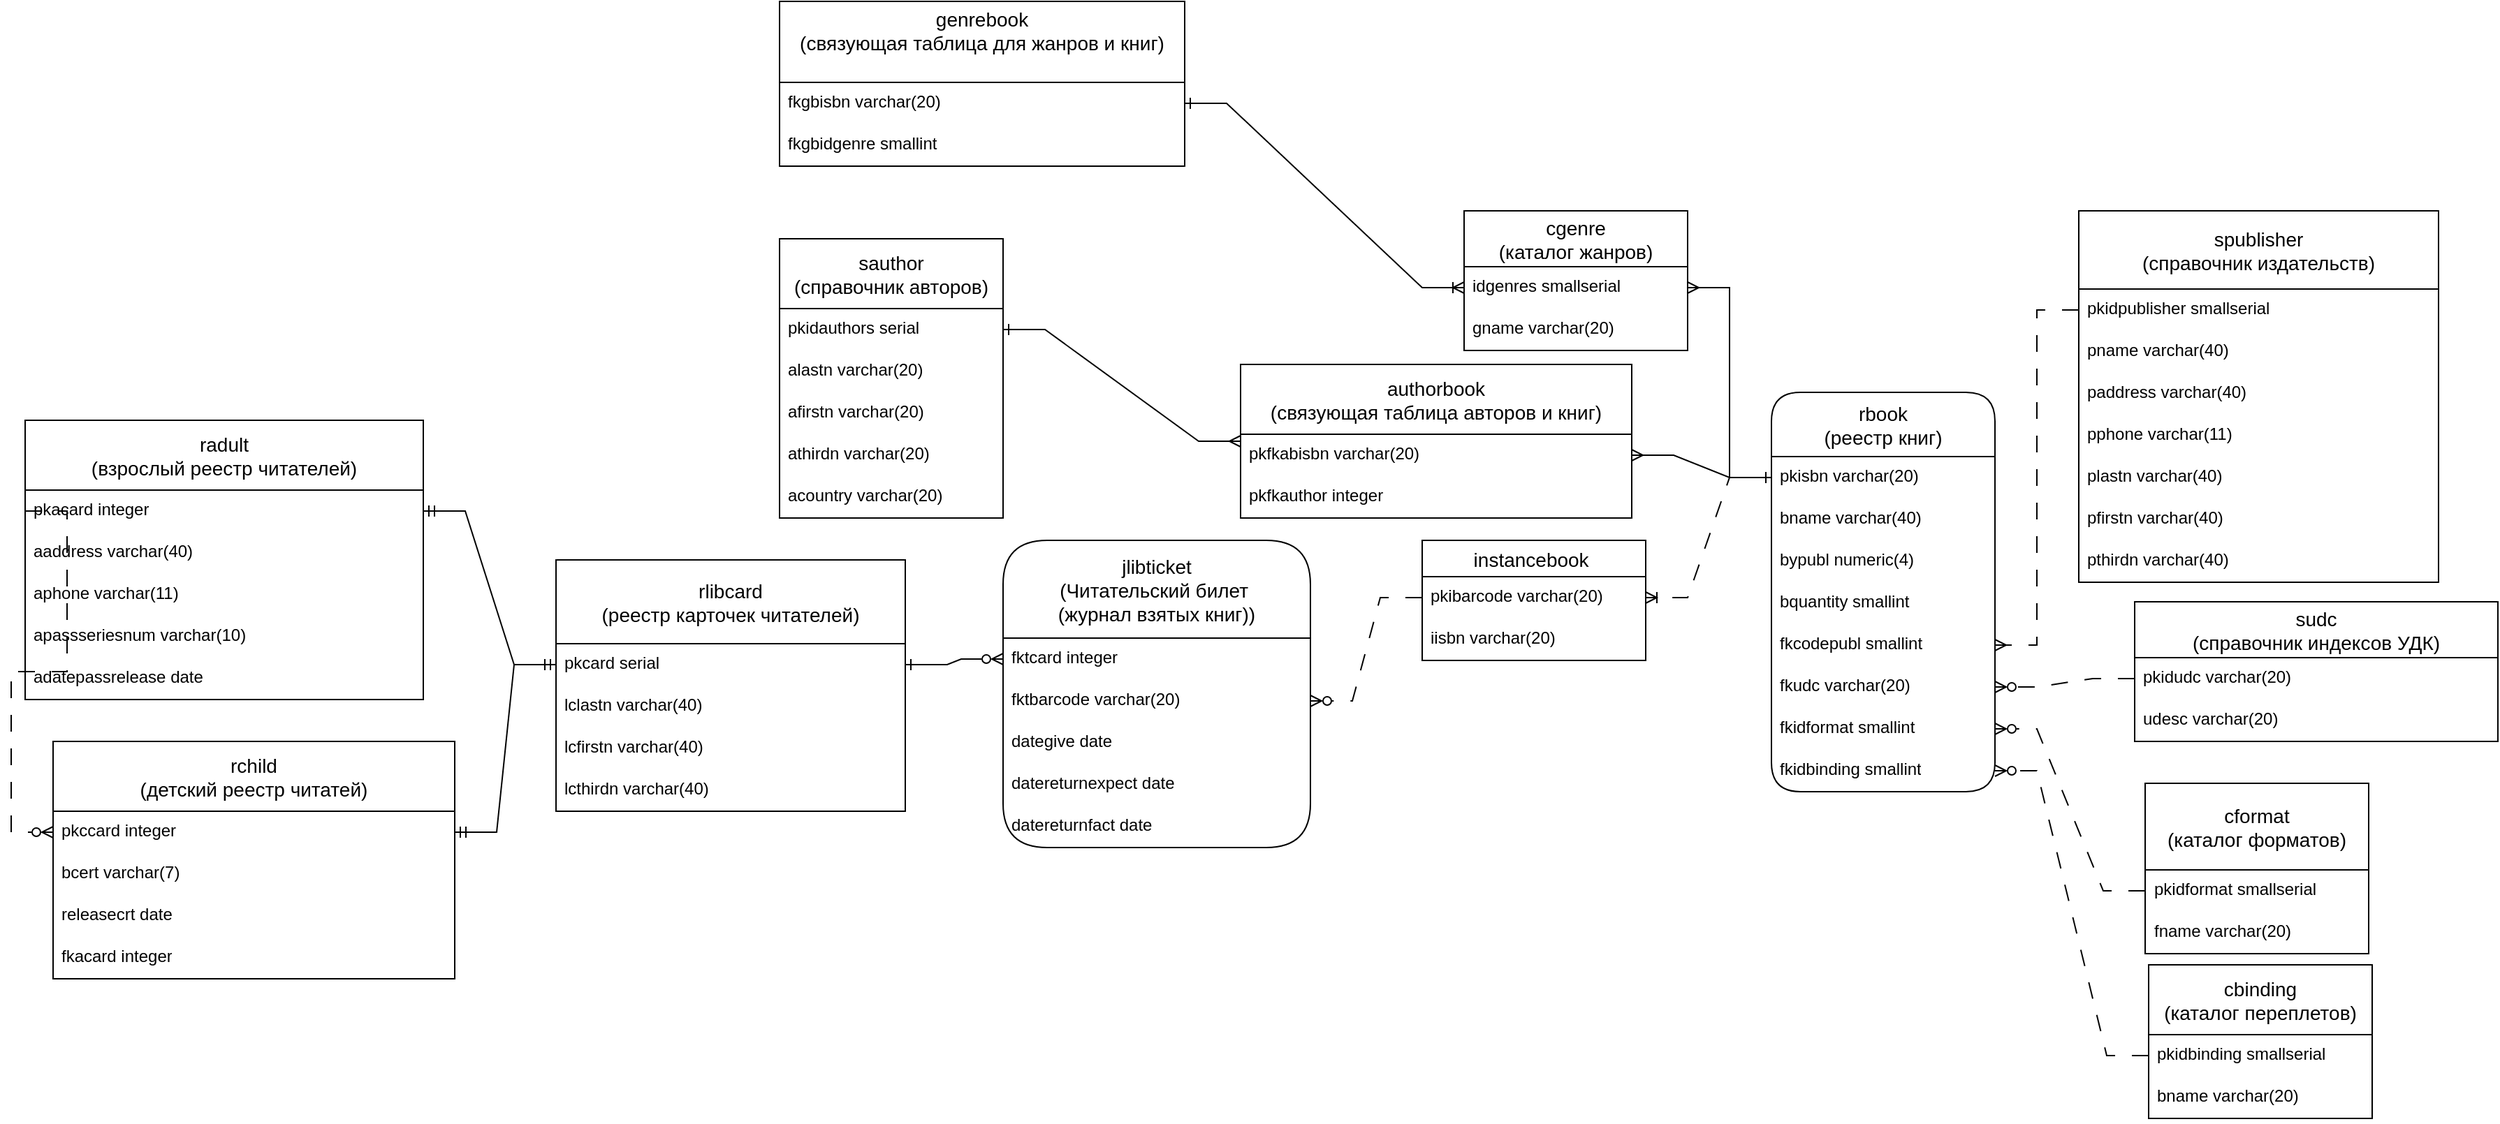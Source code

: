 <mxfile version="21.8.2" type="device">
  <diagram name="Page-1" id="Dnz0zQy7PX-kTr3k-Mge">
    <mxGraphModel dx="1443" dy="2143" grid="1" gridSize="10" guides="1" tooltips="1" connect="1" arrows="1" fold="1" page="1" pageScale="1" pageWidth="850" pageHeight="1100" math="0" shadow="0">
      <root>
        <mxCell id="0" />
        <mxCell id="1" parent="0" />
        <mxCell id="8LwbpmmiyCrg8J6Jn0Ju-1" value="rlibcard &#xa;(реестр карточек читателей)" style="swimlane;fontStyle=0;childLayout=stackLayout;horizontal=1;startSize=60;horizontalStack=0;resizeParent=1;resizeParentMax=0;resizeLast=0;collapsible=1;marginBottom=0;align=center;fontSize=14;rounded=0;swimlaneLine=1;glass=0;fillColor=default;" vertex="1" parent="1">
          <mxGeometry x="-450" y="220" width="250" height="180" as="geometry" />
        </mxCell>
        <mxCell id="8LwbpmmiyCrg8J6Jn0Ju-2" value="pkcard&#x9;serial" style="text;strokeColor=none;fillColor=none;spacingLeft=4;spacingRight=4;overflow=hidden;rotatable=0;points=[[0,0.5],[1,0.5]];portConstraint=eastwest;fontSize=12;whiteSpace=wrap;html=1;" vertex="1" parent="8LwbpmmiyCrg8J6Jn0Ju-1">
          <mxGeometry y="60" width="250" height="30" as="geometry" />
        </mxCell>
        <mxCell id="8LwbpmmiyCrg8J6Jn0Ju-3" value="lclastn&#x9;varchar(40)" style="text;strokeColor=none;fillColor=none;spacingLeft=4;spacingRight=4;overflow=hidden;rotatable=0;points=[[0,0.5],[1,0.5]];portConstraint=eastwest;fontSize=12;whiteSpace=wrap;html=1;" vertex="1" parent="8LwbpmmiyCrg8J6Jn0Ju-1">
          <mxGeometry y="90" width="250" height="30" as="geometry" />
        </mxCell>
        <mxCell id="8LwbpmmiyCrg8J6Jn0Ju-9" value="lcfirstn&#x9;varchar(40)" style="text;strokeColor=none;fillColor=none;spacingLeft=4;spacingRight=4;overflow=hidden;rotatable=0;points=[[0,0.5],[1,0.5]];portConstraint=eastwest;fontSize=12;whiteSpace=wrap;html=1;" vertex="1" parent="8LwbpmmiyCrg8J6Jn0Ju-1">
          <mxGeometry y="120" width="250" height="30" as="geometry" />
        </mxCell>
        <mxCell id="8LwbpmmiyCrg8J6Jn0Ju-4" value="lcthirdn&#x9;varchar(40)" style="text;strokeColor=none;fillColor=none;spacingLeft=4;spacingRight=4;overflow=hidden;rotatable=0;points=[[0,0.5],[1,0.5]];portConstraint=eastwest;fontSize=12;whiteSpace=wrap;html=1;" vertex="1" parent="8LwbpmmiyCrg8J6Jn0Ju-1">
          <mxGeometry y="150" width="250" height="30" as="geometry" />
        </mxCell>
        <mxCell id="8LwbpmmiyCrg8J6Jn0Ju-10" value="radult&#xa;(взрослый реестр читателей)" style="swimlane;fontStyle=0;childLayout=stackLayout;horizontal=1;startSize=50;horizontalStack=0;resizeParent=1;resizeParentMax=0;resizeLast=0;collapsible=1;marginBottom=0;align=center;fontSize=14;" vertex="1" parent="1">
          <mxGeometry x="-830" y="120" width="285" height="200" as="geometry" />
        </mxCell>
        <mxCell id="8LwbpmmiyCrg8J6Jn0Ju-11" value="pkacard&#x9;integer" style="text;strokeColor=none;fillColor=none;spacingLeft=4;spacingRight=4;overflow=hidden;rotatable=0;points=[[0,0.5],[1,0.5]];portConstraint=eastwest;fontSize=12;whiteSpace=wrap;html=1;" vertex="1" parent="8LwbpmmiyCrg8J6Jn0Ju-10">
          <mxGeometry y="50" width="285" height="30" as="geometry" />
        </mxCell>
        <mxCell id="8LwbpmmiyCrg8J6Jn0Ju-12" value="aaddress&#x9;varchar(40)" style="text;strokeColor=none;fillColor=none;spacingLeft=4;spacingRight=4;overflow=hidden;rotatable=0;points=[[0,0.5],[1,0.5]];portConstraint=eastwest;fontSize=12;whiteSpace=wrap;html=1;" vertex="1" parent="8LwbpmmiyCrg8J6Jn0Ju-10">
          <mxGeometry y="80" width="285" height="30" as="geometry" />
        </mxCell>
        <mxCell id="8LwbpmmiyCrg8J6Jn0Ju-15" value="aphone&#x9;varchar(11)" style="text;strokeColor=none;fillColor=none;spacingLeft=4;spacingRight=4;overflow=hidden;rotatable=0;points=[[0,0.5],[1,0.5]];portConstraint=eastwest;fontSize=12;whiteSpace=wrap;html=1;" vertex="1" parent="8LwbpmmiyCrg8J6Jn0Ju-10">
          <mxGeometry y="110" width="285" height="30" as="geometry" />
        </mxCell>
        <mxCell id="8LwbpmmiyCrg8J6Jn0Ju-14" value="apassseriesnum&#x9;varchar(10)" style="text;strokeColor=none;fillColor=none;spacingLeft=4;spacingRight=4;overflow=hidden;rotatable=0;points=[[0,0.5],[1,0.5]];portConstraint=eastwest;fontSize=12;whiteSpace=wrap;html=1;" vertex="1" parent="8LwbpmmiyCrg8J6Jn0Ju-10">
          <mxGeometry y="140" width="285" height="30" as="geometry" />
        </mxCell>
        <mxCell id="8LwbpmmiyCrg8J6Jn0Ju-13" value="adatepassrelease&#x9;date" style="text;strokeColor=none;fillColor=none;spacingLeft=4;spacingRight=4;overflow=hidden;rotatable=0;points=[[0,0.5],[1,0.5]];portConstraint=eastwest;fontSize=12;whiteSpace=wrap;html=1;" vertex="1" parent="8LwbpmmiyCrg8J6Jn0Ju-10">
          <mxGeometry y="170" width="285" height="30" as="geometry" />
        </mxCell>
        <mxCell id="8LwbpmmiyCrg8J6Jn0Ju-16" value="rchild&#xa;(детский реестр читатей)" style="swimlane;fontStyle=0;childLayout=stackLayout;horizontal=1;startSize=50;horizontalStack=0;resizeParent=1;resizeParentMax=0;resizeLast=0;collapsible=1;marginBottom=0;align=center;fontSize=14;" vertex="1" parent="1">
          <mxGeometry x="-810" y="350" width="287.5" height="170" as="geometry" />
        </mxCell>
        <mxCell id="8LwbpmmiyCrg8J6Jn0Ju-17" value="pkccard&#x9;integer" style="text;strokeColor=none;fillColor=none;spacingLeft=4;spacingRight=4;overflow=hidden;rotatable=0;points=[[0,0.5],[1,0.5]];portConstraint=eastwest;fontSize=12;whiteSpace=wrap;html=1;" vertex="1" parent="8LwbpmmiyCrg8J6Jn0Ju-16">
          <mxGeometry y="50" width="287.5" height="30" as="geometry" />
        </mxCell>
        <mxCell id="8LwbpmmiyCrg8J6Jn0Ju-18" value="bcert&#x9;varchar(7)" style="text;strokeColor=none;fillColor=none;spacingLeft=4;spacingRight=4;overflow=hidden;rotatable=0;points=[[0,0.5],[1,0.5]];portConstraint=eastwest;fontSize=12;whiteSpace=wrap;html=1;" vertex="1" parent="8LwbpmmiyCrg8J6Jn0Ju-16">
          <mxGeometry y="80" width="287.5" height="30" as="geometry" />
        </mxCell>
        <mxCell id="8LwbpmmiyCrg8J6Jn0Ju-20" value="releasecrt&#x9;date" style="text;strokeColor=none;fillColor=none;spacingLeft=4;spacingRight=4;overflow=hidden;rotatable=0;points=[[0,0.5],[1,0.5]];portConstraint=eastwest;fontSize=12;whiteSpace=wrap;html=1;" vertex="1" parent="8LwbpmmiyCrg8J6Jn0Ju-16">
          <mxGeometry y="110" width="287.5" height="30" as="geometry" />
        </mxCell>
        <mxCell id="8LwbpmmiyCrg8J6Jn0Ju-19" value="fkacard&#x9;integer" style="text;strokeColor=none;fillColor=none;spacingLeft=4;spacingRight=4;overflow=hidden;rotatable=0;points=[[0,0.5],[1,0.5]];portConstraint=eastwest;fontSize=12;whiteSpace=wrap;html=1;" vertex="1" parent="8LwbpmmiyCrg8J6Jn0Ju-16">
          <mxGeometry y="140" width="287.5" height="30" as="geometry" />
        </mxCell>
        <mxCell id="8LwbpmmiyCrg8J6Jn0Ju-21" value="sauthor&#xa;(справочник авторов)" style="swimlane;fontStyle=0;childLayout=stackLayout;horizontal=1;startSize=50;horizontalStack=0;resizeParent=1;resizeParentMax=0;resizeLast=0;collapsible=1;marginBottom=0;align=center;fontSize=14;" vertex="1" parent="1">
          <mxGeometry x="-290" y="-10" width="160" height="200" as="geometry" />
        </mxCell>
        <mxCell id="8LwbpmmiyCrg8J6Jn0Ju-22" value="pkidauthors&#x9;serial" style="text;strokeColor=none;fillColor=none;spacingLeft=4;spacingRight=4;overflow=hidden;rotatable=0;points=[[0,0.5],[1,0.5]];portConstraint=eastwest;fontSize=12;whiteSpace=wrap;html=1;" vertex="1" parent="8LwbpmmiyCrg8J6Jn0Ju-21">
          <mxGeometry y="50" width="160" height="30" as="geometry" />
        </mxCell>
        <mxCell id="8LwbpmmiyCrg8J6Jn0Ju-23" value="alastn&#x9;varchar(20)" style="text;strokeColor=none;fillColor=none;spacingLeft=4;spacingRight=4;overflow=hidden;rotatable=0;points=[[0,0.5],[1,0.5]];portConstraint=eastwest;fontSize=12;whiteSpace=wrap;html=1;" vertex="1" parent="8LwbpmmiyCrg8J6Jn0Ju-21">
          <mxGeometry y="80" width="160" height="30" as="geometry" />
        </mxCell>
        <mxCell id="8LwbpmmiyCrg8J6Jn0Ju-24" value="afirstn&#x9;varchar(20)" style="text;strokeColor=none;fillColor=none;spacingLeft=4;spacingRight=4;overflow=hidden;rotatable=0;points=[[0,0.5],[1,0.5]];portConstraint=eastwest;fontSize=12;whiteSpace=wrap;html=1;" vertex="1" parent="8LwbpmmiyCrg8J6Jn0Ju-21">
          <mxGeometry y="110" width="160" height="30" as="geometry" />
        </mxCell>
        <mxCell id="8LwbpmmiyCrg8J6Jn0Ju-26" value="athirdn&#x9;varchar(20)" style="text;strokeColor=none;fillColor=none;spacingLeft=4;spacingRight=4;overflow=hidden;rotatable=0;points=[[0,0.5],[1,0.5]];portConstraint=eastwest;fontSize=12;whiteSpace=wrap;html=1;" vertex="1" parent="8LwbpmmiyCrg8J6Jn0Ju-21">
          <mxGeometry y="140" width="160" height="30" as="geometry" />
        </mxCell>
        <mxCell id="8LwbpmmiyCrg8J6Jn0Ju-25" value="acountry&#x9;varchar(20)" style="text;strokeColor=none;fillColor=none;spacingLeft=4;spacingRight=4;overflow=hidden;rotatable=0;points=[[0,0.5],[1,0.5]];portConstraint=eastwest;fontSize=12;whiteSpace=wrap;html=1;" vertex="1" parent="8LwbpmmiyCrg8J6Jn0Ju-21">
          <mxGeometry y="170" width="160" height="30" as="geometry" />
        </mxCell>
        <mxCell id="8LwbpmmiyCrg8J6Jn0Ju-27" value="spublisher&#xa;(справочник издательств)" style="swimlane;fontStyle=0;childLayout=stackLayout;horizontal=1;startSize=56;horizontalStack=0;resizeParent=1;resizeParentMax=0;resizeLast=0;collapsible=1;marginBottom=0;align=center;fontSize=14;" vertex="1" parent="1">
          <mxGeometry x="640" y="-30" width="257.5" height="266" as="geometry" />
        </mxCell>
        <mxCell id="8LwbpmmiyCrg8J6Jn0Ju-28" value="pkidpublisher&#x9;smallserial" style="text;strokeColor=none;fillColor=none;spacingLeft=4;spacingRight=4;overflow=hidden;rotatable=0;points=[[0,0.5],[1,0.5]];portConstraint=eastwest;fontSize=12;whiteSpace=wrap;html=1;" vertex="1" parent="8LwbpmmiyCrg8J6Jn0Ju-27">
          <mxGeometry y="56" width="257.5" height="30" as="geometry" />
        </mxCell>
        <mxCell id="8LwbpmmiyCrg8J6Jn0Ju-31" value="pname&#x9;varchar(40)" style="text;strokeColor=none;fillColor=none;spacingLeft=4;spacingRight=4;overflow=hidden;rotatable=0;points=[[0,0.5],[1,0.5]];portConstraint=eastwest;fontSize=12;whiteSpace=wrap;html=1;" vertex="1" parent="8LwbpmmiyCrg8J6Jn0Ju-27">
          <mxGeometry y="86" width="257.5" height="30" as="geometry" />
        </mxCell>
        <mxCell id="8LwbpmmiyCrg8J6Jn0Ju-29" value="paddress&#x9;varchar(40)" style="text;strokeColor=none;fillColor=none;spacingLeft=4;spacingRight=4;overflow=hidden;rotatable=0;points=[[0,0.5],[1,0.5]];portConstraint=eastwest;fontSize=12;whiteSpace=wrap;html=1;" vertex="1" parent="8LwbpmmiyCrg8J6Jn0Ju-27">
          <mxGeometry y="116" width="257.5" height="30" as="geometry" />
        </mxCell>
        <mxCell id="8LwbpmmiyCrg8J6Jn0Ju-32" value="pphone&#x9;varchar(11)" style="text;strokeColor=none;fillColor=none;spacingLeft=4;spacingRight=4;overflow=hidden;rotatable=0;points=[[0,0.5],[1,0.5]];portConstraint=eastwest;fontSize=12;whiteSpace=wrap;html=1;" vertex="1" parent="8LwbpmmiyCrg8J6Jn0Ju-27">
          <mxGeometry y="146" width="257.5" height="30" as="geometry" />
        </mxCell>
        <mxCell id="8LwbpmmiyCrg8J6Jn0Ju-30" value="plastn&#x9;varchar(40)" style="text;strokeColor=none;fillColor=none;spacingLeft=4;spacingRight=4;overflow=hidden;rotatable=0;points=[[0,0.5],[1,0.5]];portConstraint=eastwest;fontSize=12;whiteSpace=wrap;html=1;" vertex="1" parent="8LwbpmmiyCrg8J6Jn0Ju-27">
          <mxGeometry y="176" width="257.5" height="30" as="geometry" />
        </mxCell>
        <mxCell id="8LwbpmmiyCrg8J6Jn0Ju-33" value="pfirstn&#x9;varchar(40)" style="text;strokeColor=none;fillColor=none;spacingLeft=4;spacingRight=4;overflow=hidden;rotatable=0;points=[[0,0.5],[1,0.5]];portConstraint=eastwest;fontSize=12;whiteSpace=wrap;html=1;" vertex="1" parent="8LwbpmmiyCrg8J6Jn0Ju-27">
          <mxGeometry y="206" width="257.5" height="30" as="geometry" />
        </mxCell>
        <mxCell id="8LwbpmmiyCrg8J6Jn0Ju-34" value="pthirdn&#x9;varchar(40)" style="text;strokeColor=none;fillColor=none;spacingLeft=4;spacingRight=4;overflow=hidden;rotatable=0;points=[[0,0.5],[1,0.5]];portConstraint=eastwest;fontSize=12;whiteSpace=wrap;html=1;" vertex="1" parent="8LwbpmmiyCrg8J6Jn0Ju-27">
          <mxGeometry y="236" width="257.5" height="30" as="geometry" />
        </mxCell>
        <mxCell id="8LwbpmmiyCrg8J6Jn0Ju-35" value="sudc&#xa;(справочник индексов УДК)" style="swimlane;fontStyle=0;childLayout=stackLayout;horizontal=1;startSize=40;horizontalStack=0;resizeParent=1;resizeParentMax=0;resizeLast=0;collapsible=1;marginBottom=0;align=center;fontSize=14;" vertex="1" parent="1">
          <mxGeometry x="680" y="250" width="260" height="100" as="geometry" />
        </mxCell>
        <mxCell id="8LwbpmmiyCrg8J6Jn0Ju-36" value="pkidudc&#x9;varchar(20)" style="text;strokeColor=none;fillColor=none;spacingLeft=4;spacingRight=4;overflow=hidden;rotatable=0;points=[[0,0.5],[1,0.5]];portConstraint=eastwest;fontSize=12;whiteSpace=wrap;html=1;" vertex="1" parent="8LwbpmmiyCrg8J6Jn0Ju-35">
          <mxGeometry y="40" width="260" height="30" as="geometry" />
        </mxCell>
        <mxCell id="8LwbpmmiyCrg8J6Jn0Ju-37" value="udesc&#x9;varchar(20)" style="text;strokeColor=none;fillColor=none;spacingLeft=4;spacingRight=4;overflow=hidden;rotatable=0;points=[[0,0.5],[1,0.5]];portConstraint=eastwest;fontSize=12;whiteSpace=wrap;html=1;" vertex="1" parent="8LwbpmmiyCrg8J6Jn0Ju-35">
          <mxGeometry y="70" width="260" height="30" as="geometry" />
        </mxCell>
        <mxCell id="8LwbpmmiyCrg8J6Jn0Ju-39" value="cformat&#xa;(каталог форматов)" style="swimlane;fontStyle=0;childLayout=stackLayout;horizontal=1;startSize=62;horizontalStack=0;resizeParent=1;resizeParentMax=0;resizeLast=0;collapsible=1;marginBottom=0;align=center;fontSize=14;" vertex="1" parent="1">
          <mxGeometry x="687.5" y="380" width="160" height="122" as="geometry" />
        </mxCell>
        <mxCell id="8LwbpmmiyCrg8J6Jn0Ju-40" value="pkidformat&#x9;smallserial" style="text;strokeColor=none;fillColor=none;spacingLeft=4;spacingRight=4;overflow=hidden;rotatable=0;points=[[0,0.5],[1,0.5]];portConstraint=eastwest;fontSize=12;whiteSpace=wrap;html=1;" vertex="1" parent="8LwbpmmiyCrg8J6Jn0Ju-39">
          <mxGeometry y="62" width="160" height="30" as="geometry" />
        </mxCell>
        <mxCell id="8LwbpmmiyCrg8J6Jn0Ju-41" value="fname&#x9;varchar(20)" style="text;strokeColor=none;fillColor=none;spacingLeft=4;spacingRight=4;overflow=hidden;rotatable=0;points=[[0,0.5],[1,0.5]];portConstraint=eastwest;fontSize=12;whiteSpace=wrap;html=1;" vertex="1" parent="8LwbpmmiyCrg8J6Jn0Ju-39">
          <mxGeometry y="92" width="160" height="30" as="geometry" />
        </mxCell>
        <mxCell id="8LwbpmmiyCrg8J6Jn0Ju-43" value="cbinding&#xa;(каталог переплетов)" style="swimlane;fontStyle=0;childLayout=stackLayout;horizontal=1;startSize=50;horizontalStack=0;resizeParent=1;resizeParentMax=0;resizeLast=0;collapsible=1;marginBottom=0;align=center;fontSize=14;" vertex="1" parent="1">
          <mxGeometry x="690" y="510" width="160" height="110" as="geometry" />
        </mxCell>
        <mxCell id="8LwbpmmiyCrg8J6Jn0Ju-44" value="pkidbinding&#x9;smallserial" style="text;strokeColor=none;fillColor=none;spacingLeft=4;spacingRight=4;overflow=hidden;rotatable=0;points=[[0,0.5],[1,0.5]];portConstraint=eastwest;fontSize=12;whiteSpace=wrap;html=1;" vertex="1" parent="8LwbpmmiyCrg8J6Jn0Ju-43">
          <mxGeometry y="50" width="160" height="30" as="geometry" />
        </mxCell>
        <mxCell id="8LwbpmmiyCrg8J6Jn0Ju-45" value="bname&#x9;varchar(20)" style="text;strokeColor=none;fillColor=none;spacingLeft=4;spacingRight=4;overflow=hidden;rotatable=0;points=[[0,0.5],[1,0.5]];portConstraint=eastwest;fontSize=12;whiteSpace=wrap;html=1;" vertex="1" parent="8LwbpmmiyCrg8J6Jn0Ju-43">
          <mxGeometry y="80" width="160" height="30" as="geometry" />
        </mxCell>
        <mxCell id="8LwbpmmiyCrg8J6Jn0Ju-47" value="cgenre&#xa;(каталог жанров)" style="swimlane;fontStyle=0;childLayout=stackLayout;horizontal=1;startSize=40;horizontalStack=0;resizeParent=1;resizeParentMax=0;resizeLast=0;collapsible=1;marginBottom=0;align=center;fontSize=14;" vertex="1" parent="1">
          <mxGeometry x="200" y="-30" width="160" height="100" as="geometry" />
        </mxCell>
        <mxCell id="8LwbpmmiyCrg8J6Jn0Ju-48" value="idgenres&#x9;smallserial" style="text;strokeColor=none;fillColor=none;spacingLeft=4;spacingRight=4;overflow=hidden;rotatable=0;points=[[0,0.5],[1,0.5]];portConstraint=eastwest;fontSize=12;whiteSpace=wrap;html=1;" vertex="1" parent="8LwbpmmiyCrg8J6Jn0Ju-47">
          <mxGeometry y="40" width="160" height="30" as="geometry" />
        </mxCell>
        <mxCell id="8LwbpmmiyCrg8J6Jn0Ju-49" value="gname&#x9;varchar(20)" style="text;strokeColor=none;fillColor=none;spacingLeft=4;spacingRight=4;overflow=hidden;rotatable=0;points=[[0,0.5],[1,0.5]];portConstraint=eastwest;fontSize=12;whiteSpace=wrap;html=1;" vertex="1" parent="8LwbpmmiyCrg8J6Jn0Ju-47">
          <mxGeometry y="70" width="160" height="30" as="geometry" />
        </mxCell>
        <mxCell id="8LwbpmmiyCrg8J6Jn0Ju-51" value="rbook&#xa;(реестр книг)" style="swimlane;fontStyle=0;childLayout=stackLayout;horizontal=1;startSize=46;horizontalStack=0;resizeParent=1;resizeParentMax=0;resizeLast=0;collapsible=1;marginBottom=0;align=center;fontSize=14;rounded=1;" vertex="1" parent="1">
          <mxGeometry x="420" y="100" width="160" height="286" as="geometry" />
        </mxCell>
        <mxCell id="8LwbpmmiyCrg8J6Jn0Ju-52" value="pkisbn&#x9;varchar(20)" style="text;strokeColor=none;fillColor=none;spacingLeft=4;spacingRight=4;overflow=hidden;rotatable=0;points=[[0,0.5],[1,0.5]];portConstraint=eastwest;fontSize=12;whiteSpace=wrap;html=1;" vertex="1" parent="8LwbpmmiyCrg8J6Jn0Ju-51">
          <mxGeometry y="46" width="160" height="30" as="geometry" />
        </mxCell>
        <mxCell id="8LwbpmmiyCrg8J6Jn0Ju-58" value="bname&#x9;varchar(40)" style="text;strokeColor=none;fillColor=none;spacingLeft=4;spacingRight=4;overflow=hidden;rotatable=0;points=[[0,0.5],[1,0.5]];portConstraint=eastwest;fontSize=12;whiteSpace=wrap;html=1;" vertex="1" parent="8LwbpmmiyCrg8J6Jn0Ju-51">
          <mxGeometry y="76" width="160" height="30" as="geometry" />
        </mxCell>
        <mxCell id="8LwbpmmiyCrg8J6Jn0Ju-59" value="bypubl&#x9;numeric(4)" style="text;strokeColor=none;fillColor=none;spacingLeft=4;spacingRight=4;overflow=hidden;rotatable=0;points=[[0,0.5],[1,0.5]];portConstraint=eastwest;fontSize=12;whiteSpace=wrap;html=1;" vertex="1" parent="8LwbpmmiyCrg8J6Jn0Ju-51">
          <mxGeometry y="106" width="160" height="30" as="geometry" />
        </mxCell>
        <mxCell id="8LwbpmmiyCrg8J6Jn0Ju-55" value="bquantity&#x9;smallint" style="text;strokeColor=none;fillColor=none;spacingLeft=4;spacingRight=4;overflow=hidden;rotatable=0;points=[[0,0.5],[1,0.5]];portConstraint=eastwest;fontSize=12;whiteSpace=wrap;html=1;" vertex="1" parent="8LwbpmmiyCrg8J6Jn0Ju-51">
          <mxGeometry y="136" width="160" height="30" as="geometry" />
        </mxCell>
        <mxCell id="8LwbpmmiyCrg8J6Jn0Ju-53" value="fkcodepubl&#x9;smallint" style="text;strokeColor=none;fillColor=none;spacingLeft=4;spacingRight=4;overflow=hidden;rotatable=0;points=[[0,0.5],[1,0.5]];portConstraint=eastwest;fontSize=12;whiteSpace=wrap;html=1;" vertex="1" parent="8LwbpmmiyCrg8J6Jn0Ju-51">
          <mxGeometry y="166" width="160" height="30" as="geometry" />
        </mxCell>
        <mxCell id="8LwbpmmiyCrg8J6Jn0Ju-56" value="fkudc&#x9;varchar(20)" style="text;strokeColor=none;fillColor=none;spacingLeft=4;spacingRight=4;overflow=hidden;rotatable=0;points=[[0,0.5],[1,0.5]];portConstraint=eastwest;fontSize=12;whiteSpace=wrap;html=1;" vertex="1" parent="8LwbpmmiyCrg8J6Jn0Ju-51">
          <mxGeometry y="196" width="160" height="30" as="geometry" />
        </mxCell>
        <mxCell id="8LwbpmmiyCrg8J6Jn0Ju-57" value="fkidformat&#x9;smallint" style="text;strokeColor=none;fillColor=none;spacingLeft=4;spacingRight=4;overflow=hidden;rotatable=0;points=[[0,0.5],[1,0.5]];portConstraint=eastwest;fontSize=12;whiteSpace=wrap;html=1;" vertex="1" parent="8LwbpmmiyCrg8J6Jn0Ju-51">
          <mxGeometry y="226" width="160" height="30" as="geometry" />
        </mxCell>
        <mxCell id="8LwbpmmiyCrg8J6Jn0Ju-54" value="fkidbinding&#x9;smallint" style="text;strokeColor=none;fillColor=none;spacingLeft=4;spacingRight=4;overflow=hidden;rotatable=0;points=[[0,0.5],[1,0.5]];portConstraint=eastwest;fontSize=12;whiteSpace=wrap;html=1;" vertex="1" parent="8LwbpmmiyCrg8J6Jn0Ju-51">
          <mxGeometry y="256" width="160" height="30" as="geometry" />
        </mxCell>
        <mxCell id="8LwbpmmiyCrg8J6Jn0Ju-60" value="authorbook&#xa;(связующая таблица авторов и книг)" style="swimlane;fontStyle=0;childLayout=stackLayout;horizontal=1;startSize=50;horizontalStack=0;resizeParent=1;resizeParentMax=0;resizeLast=0;collapsible=1;marginBottom=0;align=center;fontSize=14;" vertex="1" parent="1">
          <mxGeometry x="40" y="80" width="280" height="110" as="geometry" />
        </mxCell>
        <mxCell id="8LwbpmmiyCrg8J6Jn0Ju-61" value="pkfkabisbn&#x9;varchar(20)&lt;span style=&quot;&quot;&gt;&lt;span style=&quot;white-space: pre;&quot;&gt;&amp;nbsp;&amp;nbsp;&amp;nbsp;&amp;nbsp;&lt;/span&gt;&lt;/span&gt;" style="text;strokeColor=none;fillColor=none;spacingLeft=4;spacingRight=4;overflow=hidden;rotatable=0;points=[[0,0.5],[1,0.5]];portConstraint=eastwest;fontSize=12;whiteSpace=wrap;html=1;" vertex="1" parent="8LwbpmmiyCrg8J6Jn0Ju-60">
          <mxGeometry y="50" width="280" height="30" as="geometry" />
        </mxCell>
        <mxCell id="8LwbpmmiyCrg8J6Jn0Ju-62" value="pkfkauthor&#x9;integer" style="text;strokeColor=none;fillColor=none;spacingLeft=4;spacingRight=4;overflow=hidden;rotatable=0;points=[[0,0.5],[1,0.5]];portConstraint=eastwest;fontSize=12;whiteSpace=wrap;html=1;" vertex="1" parent="8LwbpmmiyCrg8J6Jn0Ju-60">
          <mxGeometry y="80" width="280" height="30" as="geometry" />
        </mxCell>
        <mxCell id="8LwbpmmiyCrg8J6Jn0Ju-64" value="genrebook&#xa;(связующая таблица для жанров и книг)&#xa;" style="swimlane;fontStyle=0;childLayout=stackLayout;horizontal=1;startSize=58;horizontalStack=0;resizeParent=1;resizeParentMax=0;resizeLast=0;collapsible=1;marginBottom=0;align=center;fontSize=14;" vertex="1" parent="1">
          <mxGeometry x="-290" y="-180" width="290" height="118" as="geometry" />
        </mxCell>
        <mxCell id="8LwbpmmiyCrg8J6Jn0Ju-65" value="fkgbisbn&#x9;varchar(20)" style="text;strokeColor=none;fillColor=none;spacingLeft=4;spacingRight=4;overflow=hidden;rotatable=0;points=[[0,0.5],[1,0.5]];portConstraint=eastwest;fontSize=12;whiteSpace=wrap;html=1;" vertex="1" parent="8LwbpmmiyCrg8J6Jn0Ju-64">
          <mxGeometry y="58" width="290" height="30" as="geometry" />
        </mxCell>
        <mxCell id="8LwbpmmiyCrg8J6Jn0Ju-66" value="fkgbidgenre&#x9;smallint" style="text;strokeColor=none;fillColor=none;spacingLeft=4;spacingRight=4;overflow=hidden;rotatable=0;points=[[0,0.5],[1,0.5]];portConstraint=eastwest;fontSize=12;whiteSpace=wrap;html=1;" vertex="1" parent="8LwbpmmiyCrg8J6Jn0Ju-64">
          <mxGeometry y="88" width="290" height="30" as="geometry" />
        </mxCell>
        <mxCell id="8LwbpmmiyCrg8J6Jn0Ju-68" value="instancebook " style="swimlane;fontStyle=0;childLayout=stackLayout;horizontal=1;startSize=26;horizontalStack=0;resizeParent=1;resizeParentMax=0;resizeLast=0;collapsible=1;marginBottom=0;align=center;fontSize=14;" vertex="1" parent="1">
          <mxGeometry x="170" y="206" width="160" height="86" as="geometry" />
        </mxCell>
        <mxCell id="8LwbpmmiyCrg8J6Jn0Ju-69" value="pkibarcode&#x9;varchar(20)" style="text;strokeColor=none;fillColor=none;spacingLeft=4;spacingRight=4;overflow=hidden;rotatable=0;points=[[0,0.5],[1,0.5]];portConstraint=eastwest;fontSize=12;whiteSpace=wrap;html=1;" vertex="1" parent="8LwbpmmiyCrg8J6Jn0Ju-68">
          <mxGeometry y="26" width="160" height="30" as="geometry" />
        </mxCell>
        <mxCell id="8LwbpmmiyCrg8J6Jn0Ju-70" value="iisbn&#x9;varchar(20)" style="text;strokeColor=none;fillColor=none;spacingLeft=4;spacingRight=4;overflow=hidden;rotatable=0;points=[[0,0.5],[1,0.5]];portConstraint=eastwest;fontSize=12;whiteSpace=wrap;html=1;" vertex="1" parent="8LwbpmmiyCrg8J6Jn0Ju-68">
          <mxGeometry y="56" width="160" height="30" as="geometry" />
        </mxCell>
        <mxCell id="8LwbpmmiyCrg8J6Jn0Ju-72" value="jlibticket&#xa;(Читательский билет &#xa;(журнал взятых книг))" style="swimlane;fontStyle=0;childLayout=stackLayout;horizontal=1;startSize=70;horizontalStack=0;resizeParent=1;resizeParentMax=0;resizeLast=0;collapsible=1;marginBottom=0;align=center;fontSize=14;rounded=1;" vertex="1" parent="1">
          <mxGeometry x="-130" y="206" width="220" height="220" as="geometry" />
        </mxCell>
        <mxCell id="8LwbpmmiyCrg8J6Jn0Ju-73" value="fktcard&#x9;integer" style="text;strokeColor=none;fillColor=none;spacingLeft=4;spacingRight=4;overflow=hidden;rotatable=0;points=[[0,0.5],[1,0.5]];portConstraint=eastwest;fontSize=12;whiteSpace=wrap;html=1;" vertex="1" parent="8LwbpmmiyCrg8J6Jn0Ju-72">
          <mxGeometry y="70" width="220" height="30" as="geometry" />
        </mxCell>
        <mxCell id="8LwbpmmiyCrg8J6Jn0Ju-74" value="fktbarcode&#x9;varchar(20)" style="text;strokeColor=none;fillColor=none;spacingLeft=4;spacingRight=4;overflow=hidden;rotatable=0;points=[[0,0.5],[1,0.5]];portConstraint=eastwest;fontSize=12;whiteSpace=wrap;html=1;" vertex="1" parent="8LwbpmmiyCrg8J6Jn0Ju-72">
          <mxGeometry y="100" width="220" height="30" as="geometry" />
        </mxCell>
        <mxCell id="8LwbpmmiyCrg8J6Jn0Ju-77" value="dategive&#x9;date" style="text;strokeColor=none;fillColor=none;spacingLeft=4;spacingRight=4;overflow=hidden;rotatable=0;points=[[0,0.5],[1,0.5]];portConstraint=eastwest;fontSize=12;whiteSpace=wrap;html=1;" vertex="1" parent="8LwbpmmiyCrg8J6Jn0Ju-72">
          <mxGeometry y="130" width="220" height="30" as="geometry" />
        </mxCell>
        <mxCell id="8LwbpmmiyCrg8J6Jn0Ju-75" value="datereturnexpect&#x9;date" style="text;strokeColor=none;fillColor=none;spacingLeft=4;spacingRight=4;overflow=hidden;rotatable=0;points=[[0,0.5],[1,0.5]];portConstraint=eastwest;fontSize=12;whiteSpace=wrap;html=1;" vertex="1" parent="8LwbpmmiyCrg8J6Jn0Ju-72">
          <mxGeometry y="160" width="220" height="30" as="geometry" />
        </mxCell>
        <mxCell id="8LwbpmmiyCrg8J6Jn0Ju-76" value="datereturnfact&#x9;date" style="text;strokeColor=none;fillColor=none;spacingLeft=4;spacingRight=4;overflow=hidden;rotatable=0;points=[[0,0.5],[1,0.5]];portConstraint=eastwest;fontSize=12;whiteSpace=wrap;html=1;" vertex="1" parent="8LwbpmmiyCrg8J6Jn0Ju-72">
          <mxGeometry y="190" width="220" height="30" as="geometry" />
        </mxCell>
        <mxCell id="8LwbpmmiyCrg8J6Jn0Ju-79" value="" style="edgeStyle=entityRelationEdgeStyle;fontSize=12;html=1;endArrow=ERmany;rounded=0;dashed=1;dashPattern=12 12;" edge="1" parent="1" source="8LwbpmmiyCrg8J6Jn0Ju-28" target="8LwbpmmiyCrg8J6Jn0Ju-53">
          <mxGeometry width="100" height="100" relative="1" as="geometry">
            <mxPoint x="510" y="420" as="sourcePoint" />
            <mxPoint x="610" y="320" as="targetPoint" />
          </mxGeometry>
        </mxCell>
        <mxCell id="8LwbpmmiyCrg8J6Jn0Ju-80" value="" style="edgeStyle=entityRelationEdgeStyle;fontSize=12;html=1;endArrow=ERzeroToMany;rounded=0;exitX=0;exitY=0.5;exitDx=0;exitDy=0;dashed=1;dashPattern=12 12;endFill=0;" edge="1" parent="1" source="8LwbpmmiyCrg8J6Jn0Ju-44" target="8LwbpmmiyCrg8J6Jn0Ju-54">
          <mxGeometry width="100" height="100" relative="1" as="geometry">
            <mxPoint x="720" y="110" as="sourcePoint" />
            <mxPoint x="610" y="320" as="targetPoint" />
          </mxGeometry>
        </mxCell>
        <mxCell id="8LwbpmmiyCrg8J6Jn0Ju-81" value="" style="edgeStyle=entityRelationEdgeStyle;fontSize=12;html=1;endArrow=ERzeroToMany;rounded=0;exitX=0;exitY=0.5;exitDx=0;exitDy=0;dashed=1;dashPattern=12 12;endFill=0;" edge="1" parent="1" source="8LwbpmmiyCrg8J6Jn0Ju-40" target="8LwbpmmiyCrg8J6Jn0Ju-57">
          <mxGeometry width="100" height="100" relative="1" as="geometry">
            <mxPoint x="510" y="420" as="sourcePoint" />
            <mxPoint x="610" y="320" as="targetPoint" />
          </mxGeometry>
        </mxCell>
        <mxCell id="8LwbpmmiyCrg8J6Jn0Ju-82" value="" style="edgeStyle=entityRelationEdgeStyle;fontSize=12;html=1;endArrow=ERzeroToMany;rounded=0;exitX=0;exitY=0.5;exitDx=0;exitDy=0;dashed=1;dashPattern=12 12;endFill=0;" edge="1" parent="1" source="8LwbpmmiyCrg8J6Jn0Ju-36" target="8LwbpmmiyCrg8J6Jn0Ju-56">
          <mxGeometry width="100" height="100" relative="1" as="geometry">
            <mxPoint x="510" y="420" as="sourcePoint" />
            <mxPoint x="610" y="320" as="targetPoint" />
          </mxGeometry>
        </mxCell>
        <mxCell id="8LwbpmmiyCrg8J6Jn0Ju-83" value="" style="edgeStyle=entityRelationEdgeStyle;fontSize=12;html=1;endArrow=ERmany;rounded=0;exitX=0;exitY=0.5;exitDx=0;exitDy=0;startArrow=ERone;startFill=0;" edge="1" parent="1" source="8LwbpmmiyCrg8J6Jn0Ju-52" target="8LwbpmmiyCrg8J6Jn0Ju-48">
          <mxGeometry width="100" height="100" relative="1" as="geometry">
            <mxPoint x="480" y="560" as="sourcePoint" />
            <mxPoint x="580" y="460" as="targetPoint" />
          </mxGeometry>
        </mxCell>
        <mxCell id="8LwbpmmiyCrg8J6Jn0Ju-87" value="" style="edgeStyle=entityRelationEdgeStyle;fontSize=12;html=1;endArrow=ERmandOne;startArrow=ERmandOne;rounded=0;" edge="1" parent="1" source="8LwbpmmiyCrg8J6Jn0Ju-2" target="8LwbpmmiyCrg8J6Jn0Ju-11">
          <mxGeometry width="100" height="100" relative="1" as="geometry">
            <mxPoint x="110" y="750" as="sourcePoint" />
            <mxPoint x="210" y="650" as="targetPoint" />
          </mxGeometry>
        </mxCell>
        <mxCell id="8LwbpmmiyCrg8J6Jn0Ju-88" value="" style="edgeStyle=entityRelationEdgeStyle;fontSize=12;html=1;endArrow=ERmandOne;startArrow=ERmandOne;rounded=0;" edge="1" parent="1" source="8LwbpmmiyCrg8J6Jn0Ju-2" target="8LwbpmmiyCrg8J6Jn0Ju-17">
          <mxGeometry width="100" height="100" relative="1" as="geometry">
            <mxPoint x="230" y="805" as="sourcePoint" />
            <mxPoint x="350" y="685" as="targetPoint" />
          </mxGeometry>
        </mxCell>
        <mxCell id="8LwbpmmiyCrg8J6Jn0Ju-89" value="" style="edgeStyle=entityRelationEdgeStyle;fontSize=12;html=1;endArrow=ERoneToMany;rounded=0;entryX=0;entryY=0.5;entryDx=0;entryDy=0;startArrow=ERone;startFill=0;" edge="1" parent="1" source="8LwbpmmiyCrg8J6Jn0Ju-65" target="8LwbpmmiyCrg8J6Jn0Ju-48">
          <mxGeometry width="100" height="100" relative="1" as="geometry">
            <mxPoint x="-70" y="320" as="sourcePoint" />
            <mxPoint x="30" y="220" as="targetPoint" />
          </mxGeometry>
        </mxCell>
        <mxCell id="8LwbpmmiyCrg8J6Jn0Ju-90" value="" style="edgeStyle=entityRelationEdgeStyle;fontSize=12;html=1;endArrow=ERmany;rounded=0;exitX=0;exitY=0.5;exitDx=0;exitDy=0;" edge="1" parent="1" source="8LwbpmmiyCrg8J6Jn0Ju-52" target="8LwbpmmiyCrg8J6Jn0Ju-61">
          <mxGeometry width="100" height="100" relative="1" as="geometry">
            <mxPoint x="250" y="320" as="sourcePoint" />
            <mxPoint x="480" y="210" as="targetPoint" />
          </mxGeometry>
        </mxCell>
        <mxCell id="8LwbpmmiyCrg8J6Jn0Ju-91" value="" style="edgeStyle=entityRelationEdgeStyle;fontSize=12;html=1;endArrow=ERmany;rounded=0;startArrow=ERone;startFill=0;" edge="1" parent="1" source="8LwbpmmiyCrg8J6Jn0Ju-22" target="8LwbpmmiyCrg8J6Jn0Ju-60">
          <mxGeometry width="100" height="100" relative="1" as="geometry">
            <mxPoint y="310" as="sourcePoint" />
            <mxPoint x="100" y="210" as="targetPoint" />
          </mxGeometry>
        </mxCell>
        <mxCell id="8LwbpmmiyCrg8J6Jn0Ju-92" value="" style="edgeStyle=entityRelationEdgeStyle;fontSize=12;html=1;endArrow=ERoneToMany;rounded=0;exitX=0;exitY=0.5;exitDx=0;exitDy=0;entryX=1;entryY=0.5;entryDx=0;entryDy=0;dashed=1;dashPattern=12 12;" edge="1" parent="1" source="8LwbpmmiyCrg8J6Jn0Ju-52" target="8LwbpmmiyCrg8J6Jn0Ju-69">
          <mxGeometry width="100" height="100" relative="1" as="geometry">
            <mxPoint x="50" y="320" as="sourcePoint" />
            <mxPoint x="150" y="220" as="targetPoint" />
          </mxGeometry>
        </mxCell>
        <mxCell id="8LwbpmmiyCrg8J6Jn0Ju-106" value="" style="edgeStyle=entityRelationEdgeStyle;fontSize=12;html=1;endArrow=ERzeroToMany;rounded=0;startArrow=ERone;startFill=0;endFill=0;" edge="1" parent="1" source="8LwbpmmiyCrg8J6Jn0Ju-2" target="8LwbpmmiyCrg8J6Jn0Ju-73">
          <mxGeometry width="100" height="100" relative="1" as="geometry">
            <mxPoint x="190" y="480" as="sourcePoint" />
            <mxPoint x="290" y="380" as="targetPoint" />
            <Array as="points">
              <mxPoint x="-60" y="670" />
            </Array>
          </mxGeometry>
        </mxCell>
        <mxCell id="8LwbpmmiyCrg8J6Jn0Ju-108" value="" style="edgeStyle=entityRelationEdgeStyle;fontSize=12;html=1;endArrow=ERzeroToMany;rounded=0;jumpStyle=arc;exitX=0;exitY=0.5;exitDx=0;exitDy=0;entryX=0;entryY=0.5;entryDx=0;entryDy=0;dashed=1;dashPattern=12 12;jumpSize=11;targetPerimeterSpacing=14;endFill=0;" edge="1" parent="1" source="8LwbpmmiyCrg8J6Jn0Ju-11" target="8LwbpmmiyCrg8J6Jn0Ju-17">
          <mxGeometry width="100" height="100" relative="1" as="geometry">
            <mxPoint x="-970" y="220" as="sourcePoint" />
            <mxPoint x="-970" y="520" as="targetPoint" />
            <Array as="points">
              <mxPoint x="-1210" y="370" />
              <mxPoint x="-930" y="340" />
              <mxPoint x="-840" y="220" />
              <mxPoint x="-700" y="400" />
              <mxPoint x="-790" y="355" />
              <mxPoint x="-1140" y="95" />
            </Array>
          </mxGeometry>
        </mxCell>
        <mxCell id="8LwbpmmiyCrg8J6Jn0Ju-107" value="" style="edgeStyle=entityRelationEdgeStyle;fontSize=12;html=1;endArrow=ERzeroToMany;rounded=0;exitX=0;exitY=0.5;exitDx=0;exitDy=0;dashed=1;dashPattern=12 12;endFill=0;" edge="1" parent="1" source="8LwbpmmiyCrg8J6Jn0Ju-69" target="8LwbpmmiyCrg8J6Jn0Ju-74">
          <mxGeometry width="100" height="100" relative="1" as="geometry">
            <mxPoint x="-180" y="580" as="sourcePoint" />
            <mxPoint x="70" y="520" as="targetPoint" />
          </mxGeometry>
        </mxCell>
      </root>
    </mxGraphModel>
  </diagram>
</mxfile>
